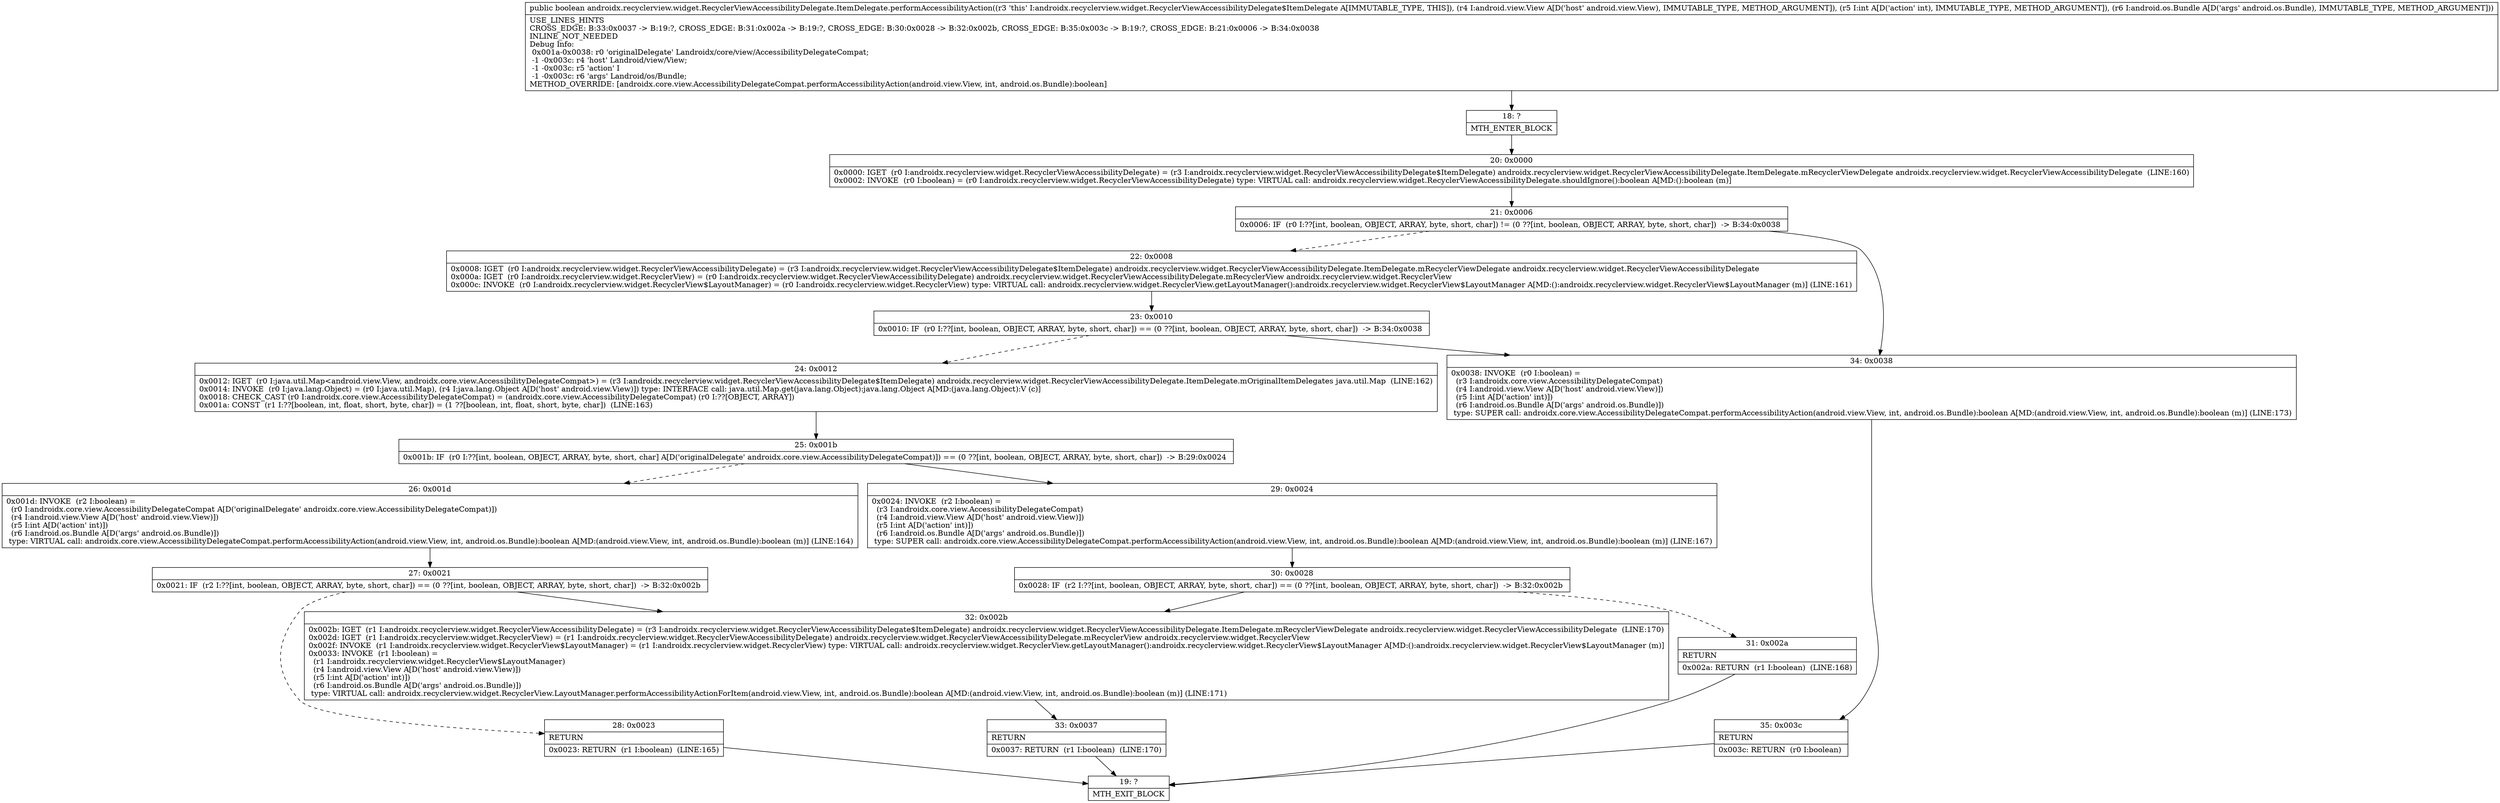 digraph "CFG forandroidx.recyclerview.widget.RecyclerViewAccessibilityDelegate.ItemDelegate.performAccessibilityAction(Landroid\/view\/View;ILandroid\/os\/Bundle;)Z" {
Node_18 [shape=record,label="{18\:\ ?|MTH_ENTER_BLOCK\l}"];
Node_20 [shape=record,label="{20\:\ 0x0000|0x0000: IGET  (r0 I:androidx.recyclerview.widget.RecyclerViewAccessibilityDelegate) = (r3 I:androidx.recyclerview.widget.RecyclerViewAccessibilityDelegate$ItemDelegate) androidx.recyclerview.widget.RecyclerViewAccessibilityDelegate.ItemDelegate.mRecyclerViewDelegate androidx.recyclerview.widget.RecyclerViewAccessibilityDelegate  (LINE:160)\l0x0002: INVOKE  (r0 I:boolean) = (r0 I:androidx.recyclerview.widget.RecyclerViewAccessibilityDelegate) type: VIRTUAL call: androidx.recyclerview.widget.RecyclerViewAccessibilityDelegate.shouldIgnore():boolean A[MD:():boolean (m)]\l}"];
Node_21 [shape=record,label="{21\:\ 0x0006|0x0006: IF  (r0 I:??[int, boolean, OBJECT, ARRAY, byte, short, char]) != (0 ??[int, boolean, OBJECT, ARRAY, byte, short, char])  \-\> B:34:0x0038 \l}"];
Node_22 [shape=record,label="{22\:\ 0x0008|0x0008: IGET  (r0 I:androidx.recyclerview.widget.RecyclerViewAccessibilityDelegate) = (r3 I:androidx.recyclerview.widget.RecyclerViewAccessibilityDelegate$ItemDelegate) androidx.recyclerview.widget.RecyclerViewAccessibilityDelegate.ItemDelegate.mRecyclerViewDelegate androidx.recyclerview.widget.RecyclerViewAccessibilityDelegate \l0x000a: IGET  (r0 I:androidx.recyclerview.widget.RecyclerView) = (r0 I:androidx.recyclerview.widget.RecyclerViewAccessibilityDelegate) androidx.recyclerview.widget.RecyclerViewAccessibilityDelegate.mRecyclerView androidx.recyclerview.widget.RecyclerView \l0x000c: INVOKE  (r0 I:androidx.recyclerview.widget.RecyclerView$LayoutManager) = (r0 I:androidx.recyclerview.widget.RecyclerView) type: VIRTUAL call: androidx.recyclerview.widget.RecyclerView.getLayoutManager():androidx.recyclerview.widget.RecyclerView$LayoutManager A[MD:():androidx.recyclerview.widget.RecyclerView$LayoutManager (m)] (LINE:161)\l}"];
Node_23 [shape=record,label="{23\:\ 0x0010|0x0010: IF  (r0 I:??[int, boolean, OBJECT, ARRAY, byte, short, char]) == (0 ??[int, boolean, OBJECT, ARRAY, byte, short, char])  \-\> B:34:0x0038 \l}"];
Node_24 [shape=record,label="{24\:\ 0x0012|0x0012: IGET  (r0 I:java.util.Map\<android.view.View, androidx.core.view.AccessibilityDelegateCompat\>) = (r3 I:androidx.recyclerview.widget.RecyclerViewAccessibilityDelegate$ItemDelegate) androidx.recyclerview.widget.RecyclerViewAccessibilityDelegate.ItemDelegate.mOriginalItemDelegates java.util.Map  (LINE:162)\l0x0014: INVOKE  (r0 I:java.lang.Object) = (r0 I:java.util.Map), (r4 I:java.lang.Object A[D('host' android.view.View)]) type: INTERFACE call: java.util.Map.get(java.lang.Object):java.lang.Object A[MD:(java.lang.Object):V (c)]\l0x0018: CHECK_CAST (r0 I:androidx.core.view.AccessibilityDelegateCompat) = (androidx.core.view.AccessibilityDelegateCompat) (r0 I:??[OBJECT, ARRAY]) \l0x001a: CONST  (r1 I:??[boolean, int, float, short, byte, char]) = (1 ??[boolean, int, float, short, byte, char])  (LINE:163)\l}"];
Node_25 [shape=record,label="{25\:\ 0x001b|0x001b: IF  (r0 I:??[int, boolean, OBJECT, ARRAY, byte, short, char] A[D('originalDelegate' androidx.core.view.AccessibilityDelegateCompat)]) == (0 ??[int, boolean, OBJECT, ARRAY, byte, short, char])  \-\> B:29:0x0024 \l}"];
Node_26 [shape=record,label="{26\:\ 0x001d|0x001d: INVOKE  (r2 I:boolean) = \l  (r0 I:androidx.core.view.AccessibilityDelegateCompat A[D('originalDelegate' androidx.core.view.AccessibilityDelegateCompat)])\l  (r4 I:android.view.View A[D('host' android.view.View)])\l  (r5 I:int A[D('action' int)])\l  (r6 I:android.os.Bundle A[D('args' android.os.Bundle)])\l type: VIRTUAL call: androidx.core.view.AccessibilityDelegateCompat.performAccessibilityAction(android.view.View, int, android.os.Bundle):boolean A[MD:(android.view.View, int, android.os.Bundle):boolean (m)] (LINE:164)\l}"];
Node_27 [shape=record,label="{27\:\ 0x0021|0x0021: IF  (r2 I:??[int, boolean, OBJECT, ARRAY, byte, short, char]) == (0 ??[int, boolean, OBJECT, ARRAY, byte, short, char])  \-\> B:32:0x002b \l}"];
Node_28 [shape=record,label="{28\:\ 0x0023|RETURN\l|0x0023: RETURN  (r1 I:boolean)  (LINE:165)\l}"];
Node_19 [shape=record,label="{19\:\ ?|MTH_EXIT_BLOCK\l}"];
Node_32 [shape=record,label="{32\:\ 0x002b|0x002b: IGET  (r1 I:androidx.recyclerview.widget.RecyclerViewAccessibilityDelegate) = (r3 I:androidx.recyclerview.widget.RecyclerViewAccessibilityDelegate$ItemDelegate) androidx.recyclerview.widget.RecyclerViewAccessibilityDelegate.ItemDelegate.mRecyclerViewDelegate androidx.recyclerview.widget.RecyclerViewAccessibilityDelegate  (LINE:170)\l0x002d: IGET  (r1 I:androidx.recyclerview.widget.RecyclerView) = (r1 I:androidx.recyclerview.widget.RecyclerViewAccessibilityDelegate) androidx.recyclerview.widget.RecyclerViewAccessibilityDelegate.mRecyclerView androidx.recyclerview.widget.RecyclerView \l0x002f: INVOKE  (r1 I:androidx.recyclerview.widget.RecyclerView$LayoutManager) = (r1 I:androidx.recyclerview.widget.RecyclerView) type: VIRTUAL call: androidx.recyclerview.widget.RecyclerView.getLayoutManager():androidx.recyclerview.widget.RecyclerView$LayoutManager A[MD:():androidx.recyclerview.widget.RecyclerView$LayoutManager (m)]\l0x0033: INVOKE  (r1 I:boolean) = \l  (r1 I:androidx.recyclerview.widget.RecyclerView$LayoutManager)\l  (r4 I:android.view.View A[D('host' android.view.View)])\l  (r5 I:int A[D('action' int)])\l  (r6 I:android.os.Bundle A[D('args' android.os.Bundle)])\l type: VIRTUAL call: androidx.recyclerview.widget.RecyclerView.LayoutManager.performAccessibilityActionForItem(android.view.View, int, android.os.Bundle):boolean A[MD:(android.view.View, int, android.os.Bundle):boolean (m)] (LINE:171)\l}"];
Node_33 [shape=record,label="{33\:\ 0x0037|RETURN\l|0x0037: RETURN  (r1 I:boolean)  (LINE:170)\l}"];
Node_29 [shape=record,label="{29\:\ 0x0024|0x0024: INVOKE  (r2 I:boolean) = \l  (r3 I:androidx.core.view.AccessibilityDelegateCompat)\l  (r4 I:android.view.View A[D('host' android.view.View)])\l  (r5 I:int A[D('action' int)])\l  (r6 I:android.os.Bundle A[D('args' android.os.Bundle)])\l type: SUPER call: androidx.core.view.AccessibilityDelegateCompat.performAccessibilityAction(android.view.View, int, android.os.Bundle):boolean A[MD:(android.view.View, int, android.os.Bundle):boolean (m)] (LINE:167)\l}"];
Node_30 [shape=record,label="{30\:\ 0x0028|0x0028: IF  (r2 I:??[int, boolean, OBJECT, ARRAY, byte, short, char]) == (0 ??[int, boolean, OBJECT, ARRAY, byte, short, char])  \-\> B:32:0x002b \l}"];
Node_31 [shape=record,label="{31\:\ 0x002a|RETURN\l|0x002a: RETURN  (r1 I:boolean)  (LINE:168)\l}"];
Node_34 [shape=record,label="{34\:\ 0x0038|0x0038: INVOKE  (r0 I:boolean) = \l  (r3 I:androidx.core.view.AccessibilityDelegateCompat)\l  (r4 I:android.view.View A[D('host' android.view.View)])\l  (r5 I:int A[D('action' int)])\l  (r6 I:android.os.Bundle A[D('args' android.os.Bundle)])\l type: SUPER call: androidx.core.view.AccessibilityDelegateCompat.performAccessibilityAction(android.view.View, int, android.os.Bundle):boolean A[MD:(android.view.View, int, android.os.Bundle):boolean (m)] (LINE:173)\l}"];
Node_35 [shape=record,label="{35\:\ 0x003c|RETURN\l|0x003c: RETURN  (r0 I:boolean) \l}"];
MethodNode[shape=record,label="{public boolean androidx.recyclerview.widget.RecyclerViewAccessibilityDelegate.ItemDelegate.performAccessibilityAction((r3 'this' I:androidx.recyclerview.widget.RecyclerViewAccessibilityDelegate$ItemDelegate A[IMMUTABLE_TYPE, THIS]), (r4 I:android.view.View A[D('host' android.view.View), IMMUTABLE_TYPE, METHOD_ARGUMENT]), (r5 I:int A[D('action' int), IMMUTABLE_TYPE, METHOD_ARGUMENT]), (r6 I:android.os.Bundle A[D('args' android.os.Bundle), IMMUTABLE_TYPE, METHOD_ARGUMENT]))  | USE_LINES_HINTS\lCROSS_EDGE: B:33:0x0037 \-\> B:19:?, CROSS_EDGE: B:31:0x002a \-\> B:19:?, CROSS_EDGE: B:30:0x0028 \-\> B:32:0x002b, CROSS_EDGE: B:35:0x003c \-\> B:19:?, CROSS_EDGE: B:21:0x0006 \-\> B:34:0x0038\lINLINE_NOT_NEEDED\lDebug Info:\l  0x001a\-0x0038: r0 'originalDelegate' Landroidx\/core\/view\/AccessibilityDelegateCompat;\l  \-1 \-0x003c: r4 'host' Landroid\/view\/View;\l  \-1 \-0x003c: r5 'action' I\l  \-1 \-0x003c: r6 'args' Landroid\/os\/Bundle;\lMETHOD_OVERRIDE: [androidx.core.view.AccessibilityDelegateCompat.performAccessibilityAction(android.view.View, int, android.os.Bundle):boolean]\l}"];
MethodNode -> Node_18;Node_18 -> Node_20;
Node_20 -> Node_21;
Node_21 -> Node_22[style=dashed];
Node_21 -> Node_34;
Node_22 -> Node_23;
Node_23 -> Node_24[style=dashed];
Node_23 -> Node_34;
Node_24 -> Node_25;
Node_25 -> Node_26[style=dashed];
Node_25 -> Node_29;
Node_26 -> Node_27;
Node_27 -> Node_28[style=dashed];
Node_27 -> Node_32;
Node_28 -> Node_19;
Node_32 -> Node_33;
Node_33 -> Node_19;
Node_29 -> Node_30;
Node_30 -> Node_31[style=dashed];
Node_30 -> Node_32;
Node_31 -> Node_19;
Node_34 -> Node_35;
Node_35 -> Node_19;
}

